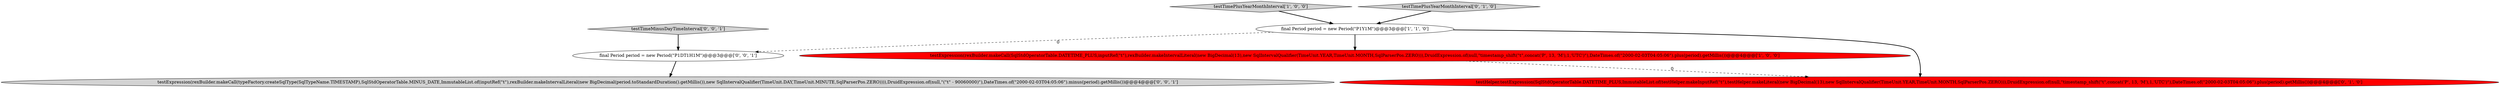digraph {
0 [style = filled, label = "final Period period = new Period(\"P1Y1M\")@@@3@@@['1', '1', '0']", fillcolor = white, shape = ellipse image = "AAA0AAABBB1BBB"];
6 [style = filled, label = "testExpression(rexBuilder.makeCall(typeFactory.createSqlType(SqlTypeName.TIMESTAMP),SqlStdOperatorTable.MINUS_DATE,ImmutableList.of(inputRef(\"t\"),rexBuilder.makeIntervalLiteral(new BigDecimal(period.toStandardDuration().getMillis()),new SqlIntervalQualifier(TimeUnit.DAY,TimeUnit.MINUTE,SqlParserPos.ZERO)))),DruidExpression.of(null,\"(\"t\" - 90060000)\"),DateTimes.of(\"2000-02-03T04:05:06\").minus(period).getMillis())@@@4@@@['0', '0', '1']", fillcolor = lightgray, shape = ellipse image = "AAA0AAABBB3BBB"];
1 [style = filled, label = "testTimePlusYearMonthInterval['1', '0', '0']", fillcolor = lightgray, shape = diamond image = "AAA0AAABBB1BBB"];
2 [style = filled, label = "testExpression(rexBuilder.makeCall(SqlStdOperatorTable.DATETIME_PLUS,inputRef(\"t\"),rexBuilder.makeIntervalLiteral(new BigDecimal(13),new SqlIntervalQualifier(TimeUnit.YEAR,TimeUnit.MONTH,SqlParserPos.ZERO))),DruidExpression.of(null,\"timestamp_shift(\"t\",concat('P', 13, 'M'),1,'UTC')\"),DateTimes.of(\"2000-02-03T04:05:06\").plus(period).getMillis())@@@4@@@['1', '0', '0']", fillcolor = red, shape = ellipse image = "AAA1AAABBB1BBB"];
5 [style = filled, label = "final Period period = new Period(\"P1DT1H1M\")@@@3@@@['0', '0', '1']", fillcolor = white, shape = ellipse image = "AAA0AAABBB3BBB"];
3 [style = filled, label = "testHelper.testExpression(SqlStdOperatorTable.DATETIME_PLUS,ImmutableList.of(testHelper.makeInputRef(\"t\"),testHelper.makeLiteral(new BigDecimal(13),new SqlIntervalQualifier(TimeUnit.YEAR,TimeUnit.MONTH,SqlParserPos.ZERO))),DruidExpression.of(null,\"timestamp_shift(\"t\",concat('P', 13, 'M'),1,'UTC')\"),DateTimes.of(\"2000-02-03T04:05:06\").plus(period).getMillis())@@@4@@@['0', '1', '0']", fillcolor = red, shape = ellipse image = "AAA1AAABBB2BBB"];
7 [style = filled, label = "testTimeMinusDayTimeInterval['0', '0', '1']", fillcolor = lightgray, shape = diamond image = "AAA0AAABBB3BBB"];
4 [style = filled, label = "testTimePlusYearMonthInterval['0', '1', '0']", fillcolor = lightgray, shape = diamond image = "AAA0AAABBB2BBB"];
0->3 [style = bold, label=""];
7->5 [style = bold, label=""];
1->0 [style = bold, label=""];
5->6 [style = bold, label=""];
2->3 [style = dashed, label="0"];
0->5 [style = dashed, label="0"];
4->0 [style = bold, label=""];
0->2 [style = bold, label=""];
}
